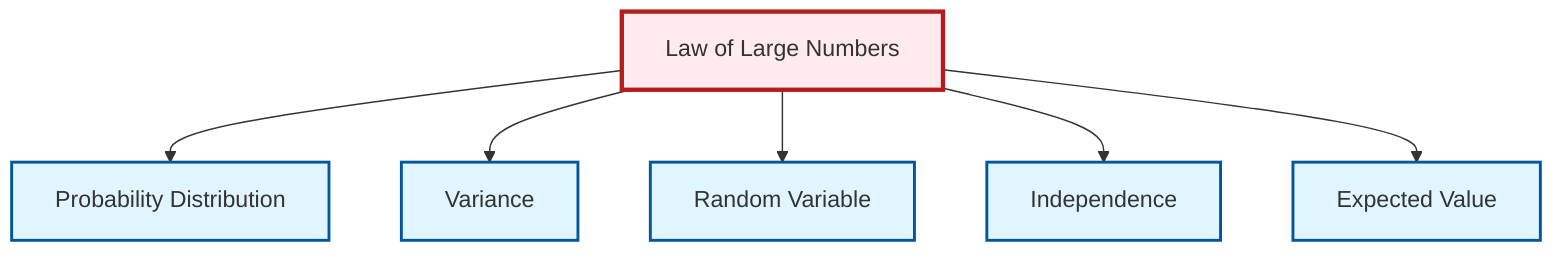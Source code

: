graph TD
    classDef definition fill:#e1f5fe,stroke:#01579b,stroke-width:2px
    classDef theorem fill:#f3e5f5,stroke:#4a148c,stroke-width:2px
    classDef axiom fill:#fff3e0,stroke:#e65100,stroke-width:2px
    classDef example fill:#e8f5e9,stroke:#1b5e20,stroke-width:2px
    classDef current fill:#ffebee,stroke:#b71c1c,stroke-width:3px
    def-expectation["Expected Value"]:::definition
    def-probability-distribution["Probability Distribution"]:::definition
    def-random-variable["Random Variable"]:::definition
    thm-law-of-large-numbers["Law of Large Numbers"]:::theorem
    def-independence["Independence"]:::definition
    def-variance["Variance"]:::definition
    thm-law-of-large-numbers --> def-probability-distribution
    thm-law-of-large-numbers --> def-variance
    thm-law-of-large-numbers --> def-random-variable
    thm-law-of-large-numbers --> def-independence
    thm-law-of-large-numbers --> def-expectation
    class thm-law-of-large-numbers current